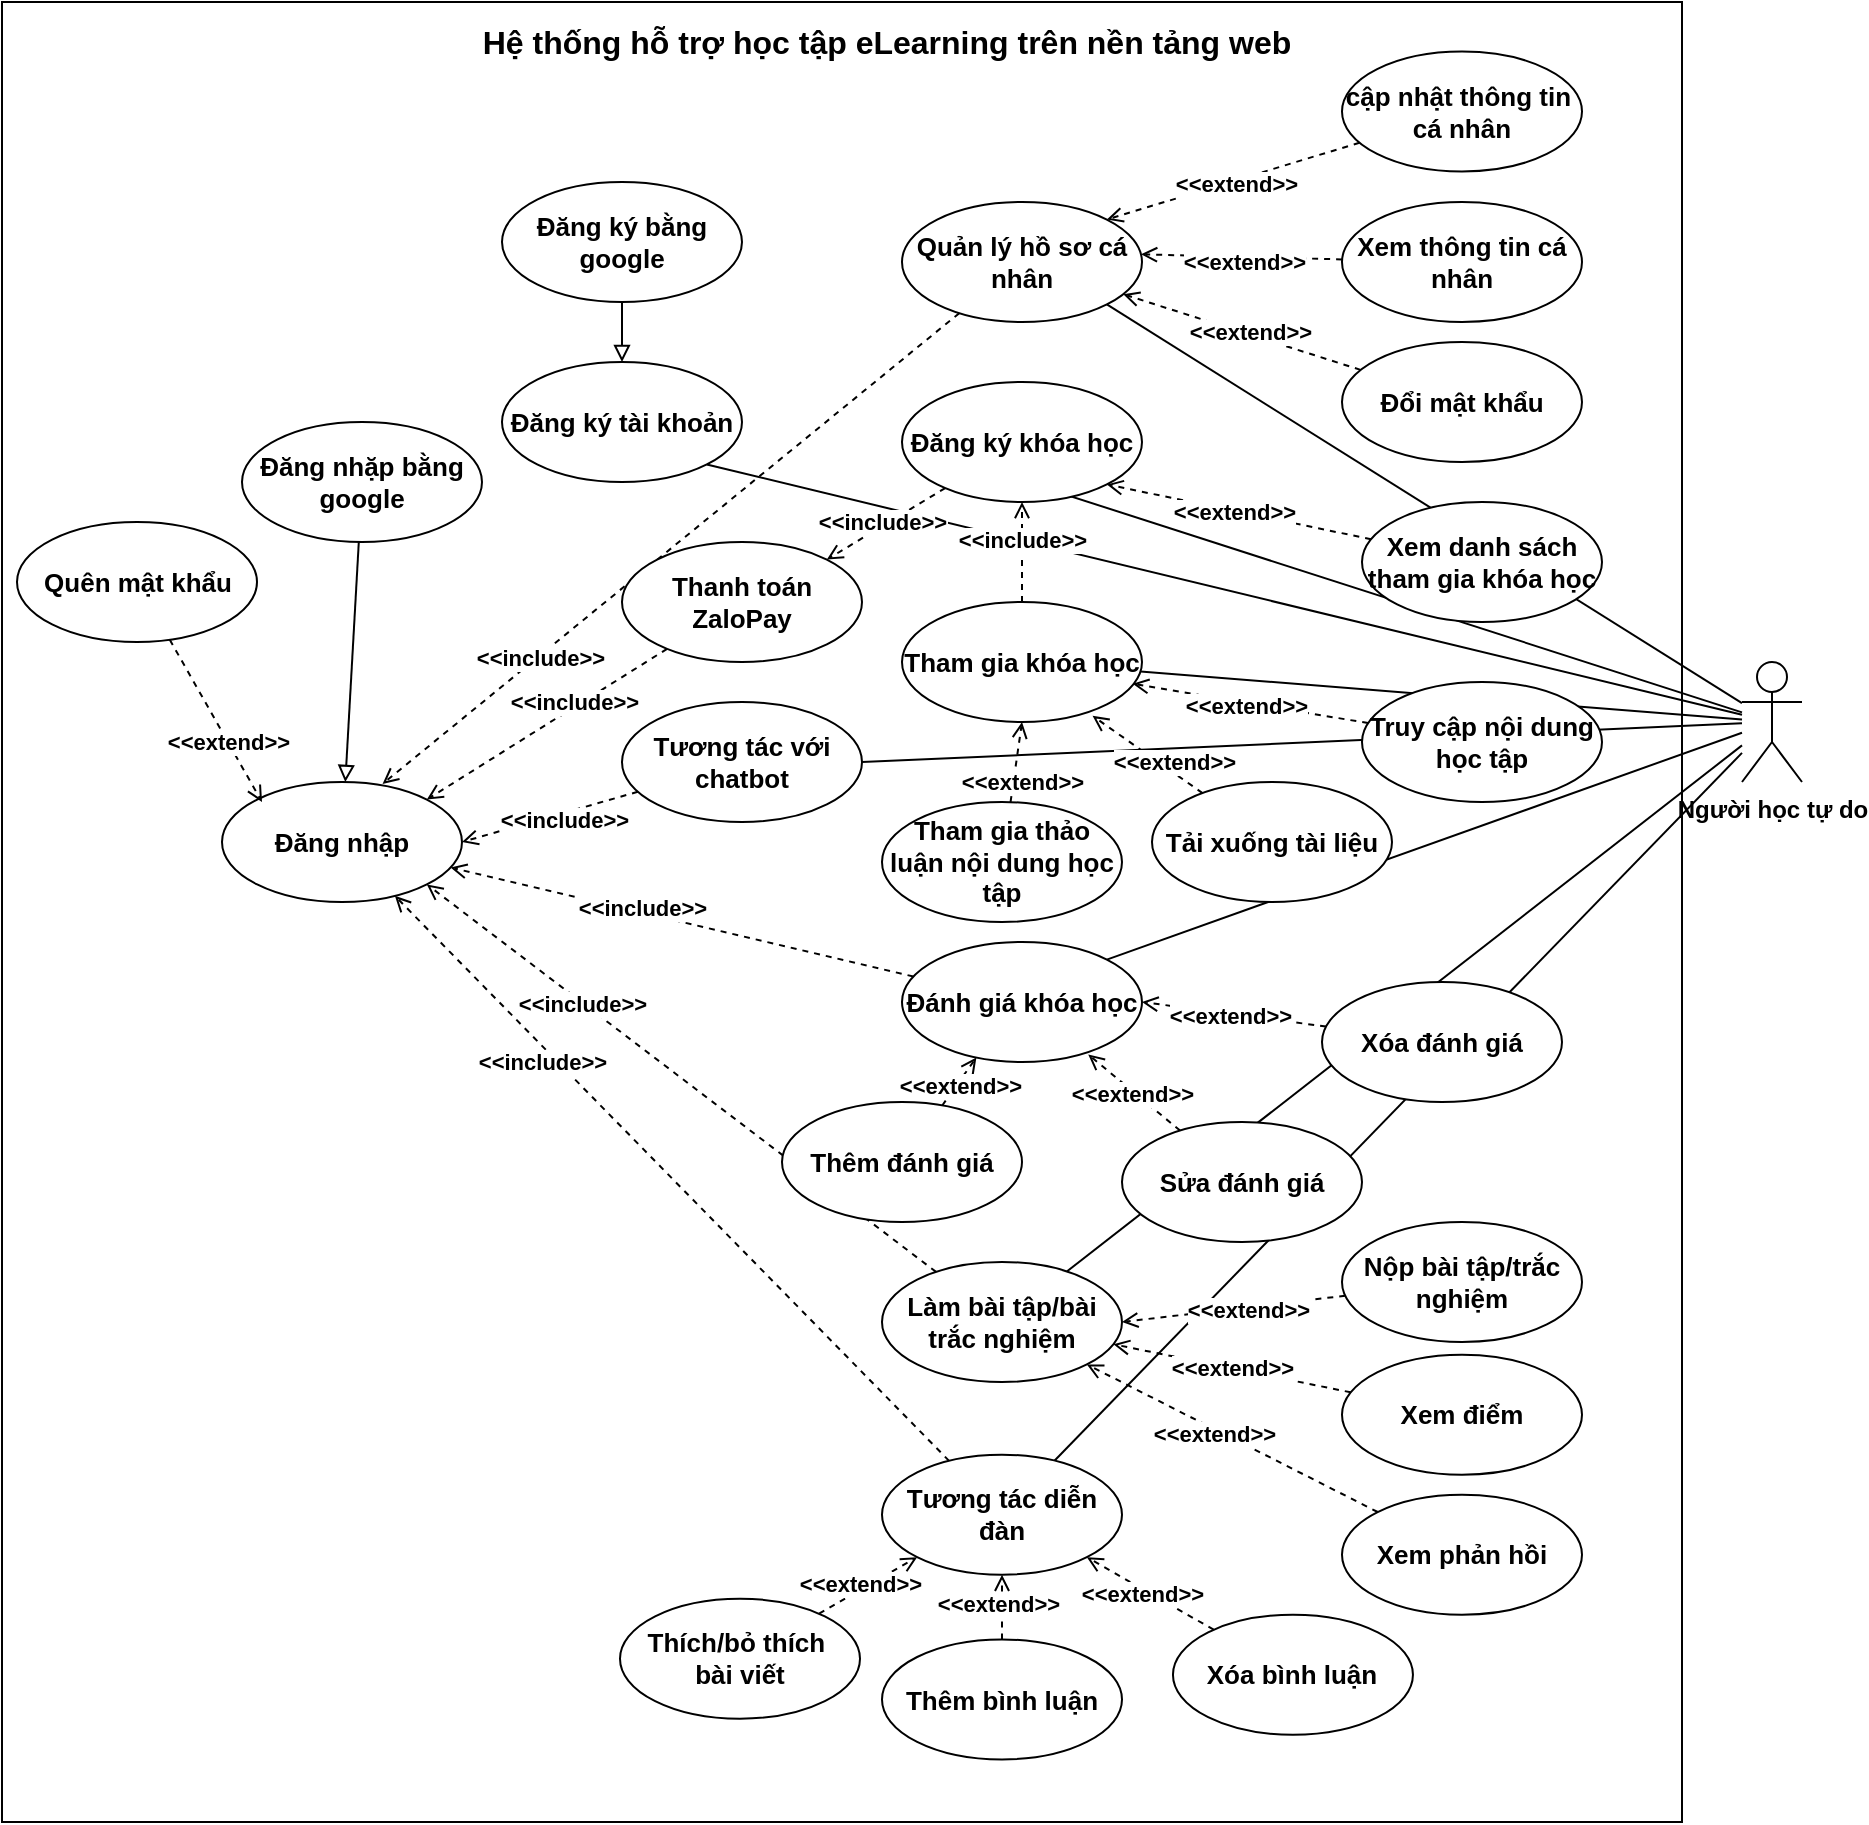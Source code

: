 <mxfile version="27.1.6">
  <diagram name="Page-1" id="ODtpb8H3XSlDaK5qcy_K">
    <mxGraphModel dx="2227" dy="1895" grid="1" gridSize="10" guides="1" tooltips="1" connect="1" arrows="1" fold="1" page="1" pageScale="1" pageWidth="850" pageHeight="1100" math="0" shadow="0">
      <root>
        <mxCell id="0" />
        <mxCell id="1" parent="0" />
        <mxCell id="VSuEkJSMIJViQChP8dIv-1" value="" style="rounded=0;whiteSpace=wrap;html=1;fontStyle=1;fontSize=13;" parent="1" vertex="1">
          <mxGeometry x="-270" y="-170" width="840" height="910" as="geometry" />
        </mxCell>
        <mxCell id="VSuEkJSMIJViQChP8dIv-2" value="Hệ thống hỗ trợ học tập eLearning trên nền tảng web" style="text;html=1;align=center;verticalAlign=middle;whiteSpace=wrap;rounded=0;fontStyle=1;fontSize=16;" parent="1" vertex="1">
          <mxGeometry x="-55" y="-160" width="455" height="20" as="geometry" />
        </mxCell>
        <mxCell id="VSuEkJSMIJViQChP8dIv-13" style="rounded=0;orthogonalLoop=1;jettySize=auto;html=1;entryX=1;entryY=1;entryDx=0;entryDy=0;endArrow=none;startFill=0;fontStyle=1" parent="1" source="VSuEkJSMIJViQChP8dIv-21" target="VSuEkJSMIJViQChP8dIv-97" edge="1">
          <mxGeometry relative="1" as="geometry" />
        </mxCell>
        <mxCell id="VSuEkJSMIJViQChP8dIv-14" style="rounded=0;orthogonalLoop=1;jettySize=auto;html=1;entryX=0;entryY=0.5;entryDx=0;entryDy=0;endArrow=none;startFill=0;fontStyle=1" parent="1" source="VSuEkJSMIJViQChP8dIv-21" target="VSuEkJSMIJViQChP8dIv-98" edge="1">
          <mxGeometry relative="1" as="geometry" />
        </mxCell>
        <mxCell id="VSuEkJSMIJViQChP8dIv-15" style="rounded=0;orthogonalLoop=1;jettySize=auto;html=1;endArrow=none;startFill=0;fontStyle=1" parent="1" source="VSuEkJSMIJViQChP8dIv-21" target="VSuEkJSMIJViQChP8dIv-94" edge="1">
          <mxGeometry relative="1" as="geometry" />
        </mxCell>
        <mxCell id="VSuEkJSMIJViQChP8dIv-17" style="rounded=0;orthogonalLoop=1;jettySize=auto;html=1;endArrow=none;startFill=0;fontStyle=1" parent="1" source="VSuEkJSMIJViQChP8dIv-21" target="VSuEkJSMIJViQChP8dIv-80" edge="1">
          <mxGeometry relative="1" as="geometry" />
        </mxCell>
        <mxCell id="VSuEkJSMIJViQChP8dIv-18" style="rounded=0;orthogonalLoop=1;jettySize=auto;html=1;endArrow=none;startFill=0;fontStyle=1" parent="1" source="VSuEkJSMIJViQChP8dIv-21" target="VSuEkJSMIJViQChP8dIv-88" edge="1">
          <mxGeometry relative="1" as="geometry" />
        </mxCell>
        <mxCell id="VSuEkJSMIJViQChP8dIv-117" style="rounded=0;orthogonalLoop=1;jettySize=auto;html=1;entryX=1;entryY=0.5;entryDx=0;entryDy=0;endArrow=none;startFill=0;fontStyle=1" parent="1" source="VSuEkJSMIJViQChP8dIv-21" target="VSuEkJSMIJViQChP8dIv-47" edge="1">
          <mxGeometry relative="1" as="geometry" />
        </mxCell>
        <mxCell id="eo2eUJCjVCBcJr387eFR-26" style="rounded=0;orthogonalLoop=1;jettySize=auto;html=1;entryX=1;entryY=1;entryDx=0;entryDy=0;endArrow=none;startFill=0;fontStyle=1" parent="1" source="VSuEkJSMIJViQChP8dIv-21" target="VSuEkJSMIJViQChP8dIv-54" edge="1">
          <mxGeometry relative="1" as="geometry" />
        </mxCell>
        <mxCell id="VSuEkJSMIJViQChP8dIv-21" value="Người học tự do" style="shape=umlActor;verticalLabelPosition=bottom;verticalAlign=top;html=1;outlineConnect=0;fontStyle=1" parent="1" vertex="1">
          <mxGeometry x="600" y="160" width="30" height="60" as="geometry" />
        </mxCell>
        <mxCell id="VSuEkJSMIJViQChP8dIv-35" value="Đăng nhập" style="ellipse;whiteSpace=wrap;html=1;fontStyle=1;fontSize=13;" parent="1" vertex="1">
          <mxGeometry x="-160" y="220" width="120" height="60" as="geometry" />
        </mxCell>
        <mxCell id="VSuEkJSMIJViQChP8dIv-45" style="rounded=0;orthogonalLoop=1;jettySize=auto;html=1;endArrow=open;endFill=0;dashed=1;entryX=1;entryY=0.5;entryDx=0;entryDy=0;fontStyle=1" parent="1" source="VSuEkJSMIJViQChP8dIv-47" target="VSuEkJSMIJViQChP8dIv-35" edge="1">
          <mxGeometry relative="1" as="geometry" />
        </mxCell>
        <mxCell id="VSuEkJSMIJViQChP8dIv-46" value="&amp;lt;&amp;lt;include&amp;gt;&amp;gt;" style="edgeLabel;html=1;align=center;verticalAlign=middle;resizable=0;points=[];fontStyle=1" parent="VSuEkJSMIJViQChP8dIv-45" vertex="1" connectable="0">
          <mxGeometry x="0.474" y="-3" relative="1" as="geometry">
            <mxPoint x="29" y="-2" as="offset" />
          </mxGeometry>
        </mxCell>
        <mxCell id="VSuEkJSMIJViQChP8dIv-47" value="&lt;p style=&quot;white-space-collapse: preserve;&quot; dir=&quot;auto&quot;&gt;Tương tác với chatbot&lt;/p&gt;" style="ellipse;whiteSpace=wrap;html=1;fontStyle=1;fontSize=13;" parent="1" vertex="1">
          <mxGeometry x="40" y="180" width="120" height="60" as="geometry" />
        </mxCell>
        <mxCell id="VSuEkJSMIJViQChP8dIv-54" value="Đăng ký tài khoản" style="ellipse;whiteSpace=wrap;html=1;fontStyle=1;fontSize=13;" parent="1" vertex="1">
          <mxGeometry x="-20" y="10" width="120" height="60" as="geometry" />
        </mxCell>
        <mxCell id="VSuEkJSMIJViQChP8dIv-55" style="rounded=0;orthogonalLoop=1;jettySize=auto;html=1;endArrow=block;endFill=0;fontStyle=1" parent="1" source="VSuEkJSMIJViQChP8dIv-57" target="VSuEkJSMIJViQChP8dIv-35" edge="1">
          <mxGeometry relative="1" as="geometry" />
        </mxCell>
        <mxCell id="VSuEkJSMIJViQChP8dIv-57" value="Đăng nhặp bằng google" style="ellipse;whiteSpace=wrap;html=1;fontStyle=1;fontSize=13;" parent="1" vertex="1">
          <mxGeometry x="-150" y="40" width="120" height="60" as="geometry" />
        </mxCell>
        <mxCell id="VSuEkJSMIJViQChP8dIv-58" value="Đăng ký bằng google" style="ellipse;whiteSpace=wrap;html=1;fontStyle=1;fontSize=13;" parent="1" vertex="1">
          <mxGeometry x="-20" y="-80" width="120" height="60" as="geometry" />
        </mxCell>
        <mxCell id="VSuEkJSMIJViQChP8dIv-80" value="&lt;span style=&quot;text-align: left; white-space-collapse: preserve;&quot;&gt;Làm bài tập/bài trắc nghiệm&lt;/span&gt;" style="ellipse;whiteSpace=wrap;html=1;fontStyle=1;fontSize=13;" parent="1" vertex="1">
          <mxGeometry x="170" y="460" width="120" height="60" as="geometry" />
        </mxCell>
        <mxCell id="VSuEkJSMIJViQChP8dIv-81" style="rounded=0;orthogonalLoop=1;jettySize=auto;html=1;dashed=1;endArrow=open;endFill=0;entryX=1;entryY=0;entryDx=0;entryDy=0;fontStyle=1" parent="1" source="VSuEkJSMIJViQChP8dIv-98" target="VSuEkJSMIJViQChP8dIv-122" edge="1">
          <mxGeometry relative="1" as="geometry" />
        </mxCell>
        <mxCell id="VSuEkJSMIJViQChP8dIv-82" value="&amp;lt;&amp;lt;include&amp;gt;&amp;gt;" style="edgeLabel;html=1;align=center;verticalAlign=middle;resizable=0;points=[];fontStyle=1" parent="VSuEkJSMIJViQChP8dIv-81" vertex="1" connectable="0">
          <mxGeometry x="0.335" y="-2" relative="1" as="geometry">
            <mxPoint x="9" y="-5" as="offset" />
          </mxGeometry>
        </mxCell>
        <mxCell id="VSuEkJSMIJViQChP8dIv-83" style="rounded=0;orthogonalLoop=1;jettySize=auto;html=1;dashed=1;endArrow=open;endFill=0;fontStyle=1" parent="1" source="VSuEkJSMIJViQChP8dIv-85" target="VSuEkJSMIJViQChP8dIv-35" edge="1">
          <mxGeometry relative="1" as="geometry" />
        </mxCell>
        <mxCell id="VSuEkJSMIJViQChP8dIv-84" value="&amp;lt;&amp;lt;include&amp;gt;&amp;gt;" style="edgeLabel;html=1;align=center;verticalAlign=middle;resizable=0;points=[];fontStyle=1" parent="VSuEkJSMIJViQChP8dIv-83" vertex="1" connectable="0">
          <mxGeometry x="0.184" y="-2" relative="1" as="geometry">
            <mxPoint as="offset" />
          </mxGeometry>
        </mxCell>
        <mxCell id="VSuEkJSMIJViQChP8dIv-86" style="rounded=0;orthogonalLoop=1;jettySize=auto;html=1;dashed=1;endArrow=open;endFill=0;fontStyle=1" parent="1" source="VSuEkJSMIJViQChP8dIv-88" target="VSuEkJSMIJViQChP8dIv-35" edge="1">
          <mxGeometry relative="1" as="geometry" />
        </mxCell>
        <mxCell id="VSuEkJSMIJViQChP8dIv-87" value="&amp;lt;&amp;lt;include&amp;gt;&amp;gt;" style="edgeLabel;html=1;align=center;verticalAlign=middle;resizable=0;points=[];fontStyle=1" parent="VSuEkJSMIJViQChP8dIv-86" vertex="1" connectable="0">
          <mxGeometry x="0.221" y="1" relative="1" as="geometry">
            <mxPoint x="-34" y="-28" as="offset" />
          </mxGeometry>
        </mxCell>
        <mxCell id="VSuEkJSMIJViQChP8dIv-88" value="&lt;div style=&quot;&quot;&gt;&lt;span style=&quot;background-color: transparent; color: light-dark(rgb(0, 0, 0), rgb(255, 255, 255)); white-space-collapse: preserve;&quot;&gt;Tương tác diễn đàn&lt;/span&gt;&lt;/div&gt;" style="ellipse;whiteSpace=wrap;html=1;fontStyle=1;fontSize=13;align=center;" parent="1" vertex="1">
          <mxGeometry x="170" y="556.36" width="120" height="60" as="geometry" />
        </mxCell>
        <mxCell id="VSuEkJSMIJViQChP8dIv-89" style="rounded=0;orthogonalLoop=1;jettySize=auto;html=1;exitX=0.5;exitY=1;exitDx=0;exitDy=0;fontStyle=1" parent="1" source="VSuEkJSMIJViQChP8dIv-57" target="VSuEkJSMIJViQChP8dIv-57" edge="1">
          <mxGeometry relative="1" as="geometry" />
        </mxCell>
        <mxCell id="VSuEkJSMIJViQChP8dIv-90" style="rounded=0;orthogonalLoop=1;jettySize=auto;html=1;entryX=1;entryY=1;entryDx=0;entryDy=0;dashed=1;endArrow=open;endFill=0;fontStyle=1" parent="1" source="VSuEkJSMIJViQChP8dIv-80" target="VSuEkJSMIJViQChP8dIv-35" edge="1">
          <mxGeometry relative="1" as="geometry" />
        </mxCell>
        <mxCell id="VSuEkJSMIJViQChP8dIv-91" value="&amp;lt;&amp;lt;include&amp;gt;&amp;gt;" style="edgeLabel;html=1;align=center;verticalAlign=middle;resizable=0;points=[];fontStyle=1" parent="VSuEkJSMIJViQChP8dIv-90" vertex="1" connectable="0">
          <mxGeometry x="-0.042" y="-1" relative="1" as="geometry">
            <mxPoint x="-56" y="-41" as="offset" />
          </mxGeometry>
        </mxCell>
        <mxCell id="VSuEkJSMIJViQChP8dIv-92" style="rounded=0;orthogonalLoop=1;jettySize=auto;html=1;entryX=0.5;entryY=1;entryDx=0;entryDy=0;dashed=1;endArrow=open;endFill=0;fontStyle=1" parent="1" source="VSuEkJSMIJViQChP8dIv-94" target="VSuEkJSMIJViQChP8dIv-98" edge="1">
          <mxGeometry relative="1" as="geometry" />
        </mxCell>
        <mxCell id="VSuEkJSMIJViQChP8dIv-93" value="&amp;lt;&amp;lt;include&amp;gt;&amp;gt;" style="edgeLabel;html=1;align=center;verticalAlign=middle;resizable=0;points=[];fontStyle=1" parent="VSuEkJSMIJViQChP8dIv-92" vertex="1" connectable="0">
          <mxGeometry x="0.234" relative="1" as="geometry">
            <mxPoint as="offset" />
          </mxGeometry>
        </mxCell>
        <mxCell id="VSuEkJSMIJViQChP8dIv-94" value="Tham gia khóa học" style="ellipse;whiteSpace=wrap;html=1;fontStyle=1;fontSize=13;" parent="1" vertex="1">
          <mxGeometry x="180" y="130" width="120" height="60" as="geometry" />
        </mxCell>
        <mxCell id="VSuEkJSMIJViQChP8dIv-95" style="rounded=0;orthogonalLoop=1;jettySize=auto;html=1;entryX=0.669;entryY=0.016;entryDx=0;entryDy=0;entryPerimeter=0;dashed=1;endArrow=open;endFill=0;fontStyle=1" parent="1" source="VSuEkJSMIJViQChP8dIv-97" target="VSuEkJSMIJViQChP8dIv-35" edge="1">
          <mxGeometry relative="1" as="geometry" />
        </mxCell>
        <mxCell id="VSuEkJSMIJViQChP8dIv-96" value="&amp;lt;&amp;lt;include&amp;gt;&amp;gt;" style="edgeLabel;html=1;align=center;verticalAlign=middle;resizable=0;points=[];fontStyle=1" parent="VSuEkJSMIJViQChP8dIv-95" vertex="1" connectable="0">
          <mxGeometry x="0.286" y="-2" relative="1" as="geometry">
            <mxPoint x="-23" y="22" as="offset" />
          </mxGeometry>
        </mxCell>
        <mxCell id="VSuEkJSMIJViQChP8dIv-97" value="&lt;span style=&quot;text-align: left; white-space-collapse: preserve;&quot;&gt;Quản lý hồ sơ cá nhân&lt;/span&gt;" style="ellipse;whiteSpace=wrap;html=1;fontStyle=1;fontSize=13;" parent="1" vertex="1">
          <mxGeometry x="180" y="-70" width="120" height="60" as="geometry" />
        </mxCell>
        <mxCell id="VSuEkJSMIJViQChP8dIv-98" value="&lt;div style=&quot;text-align: left;&quot;&gt;&lt;span style=&quot;white-space-collapse: preserve;&quot;&gt;Đăng ký khóa học&lt;/span&gt;&lt;/div&gt;" style="ellipse;whiteSpace=wrap;html=1;fontStyle=1;fontSize=13;" parent="1" vertex="1">
          <mxGeometry x="180" y="20" width="120" height="60" as="geometry" />
        </mxCell>
        <mxCell id="VSuEkJSMIJViQChP8dIv-105" style="rounded=0;orthogonalLoop=1;jettySize=auto;html=1;endArrow=open;endFill=0;dashed=1;fontStyle=1" parent="1" source="VSuEkJSMIJViQChP8dIv-107" edge="1">
          <mxGeometry relative="1" as="geometry">
            <mxPoint x="-140" y="230" as="targetPoint" />
          </mxGeometry>
        </mxCell>
        <mxCell id="VSuEkJSMIJViQChP8dIv-106" value="&amp;lt;&amp;lt;extend&amp;gt;&amp;gt;" style="edgeLabel;html=1;align=center;verticalAlign=middle;resizable=0;points=[];fontStyle=1" parent="VSuEkJSMIJViQChP8dIv-105" vertex="1" connectable="0">
          <mxGeometry x="-0.04" relative="1" as="geometry">
            <mxPoint x="7" y="12" as="offset" />
          </mxGeometry>
        </mxCell>
        <mxCell id="VSuEkJSMIJViQChP8dIv-107" value="&lt;p style=&quot;white-space-collapse: preserve;&quot; dir=&quot;auto&quot;&gt;Quên mật khẩu&lt;/p&gt;" style="ellipse;whiteSpace=wrap;html=1;fontStyle=1;fontSize=13;" parent="1" vertex="1">
          <mxGeometry x="-262.5" y="90" width="120" height="60" as="geometry" />
        </mxCell>
        <mxCell id="VSuEkJSMIJViQChP8dIv-108" style="rounded=0;orthogonalLoop=1;jettySize=auto;html=1;endArrow=block;endFill=0;fontStyle=1" parent="1" source="VSuEkJSMIJViQChP8dIv-58" target="VSuEkJSMIJViQChP8dIv-54" edge="1">
          <mxGeometry relative="1" as="geometry" />
        </mxCell>
        <mxCell id="VSuEkJSMIJViQChP8dIv-116" value="" style="rounded=0;orthogonalLoop=1;jettySize=auto;html=1;entryX=1;entryY=0;entryDx=0;entryDy=0;endArrow=none;startFill=0;fontStyle=1" parent="1" source="VSuEkJSMIJViQChP8dIv-21" target="VSuEkJSMIJViQChP8dIv-85" edge="1">
          <mxGeometry relative="1" as="geometry">
            <mxPoint x="600" y="194" as="sourcePoint" />
            <mxPoint x="-140" y="380" as="targetPoint" />
          </mxGeometry>
        </mxCell>
        <mxCell id="VSuEkJSMIJViQChP8dIv-85" value="&lt;span style=&quot;white-space-collapse: preserve;&quot;&gt;Đánh giá khóa học&lt;/span&gt;" style="ellipse;whiteSpace=wrap;html=1;fontStyle=1;fontSize=13;" parent="1" vertex="1">
          <mxGeometry x="180" y="300" width="120" height="60" as="geometry" />
        </mxCell>
        <mxCell id="VSuEkJSMIJViQChP8dIv-120" style="rounded=0;orthogonalLoop=1;jettySize=auto;html=1;entryX=0.996;entryY=0.436;entryDx=0;entryDy=0;dashed=1;endArrow=open;endFill=0;entryPerimeter=0;fontStyle=1" parent="1" source="VSuEkJSMIJViQChP8dIv-118" target="VSuEkJSMIJViQChP8dIv-97" edge="1">
          <mxGeometry relative="1" as="geometry" />
        </mxCell>
        <mxCell id="VSuEkJSMIJViQChP8dIv-144" value="&amp;lt;&amp;lt;extend&amp;gt;&amp;gt;" style="edgeLabel;html=1;align=center;verticalAlign=middle;resizable=0;points=[];fontStyle=1" parent="VSuEkJSMIJViQChP8dIv-120" vertex="1" connectable="0">
          <mxGeometry x="-0.018" y="2" relative="1" as="geometry">
            <mxPoint as="offset" />
          </mxGeometry>
        </mxCell>
        <mxCell id="VSuEkJSMIJViQChP8dIv-118" value="&lt;div&gt;&lt;span style=&quot;background-color: transparent; color: light-dark(rgb(0, 0, 0), rgb(255, 255, 255)); white-space-collapse: preserve;&quot;&gt;Xem thông tin cá nhân&lt;/span&gt;&lt;/div&gt;" style="ellipse;whiteSpace=wrap;html=1;align=center;fontStyle=1;fontSize=13;" parent="1" vertex="1">
          <mxGeometry x="400" y="-70" width="120" height="60" as="geometry" />
        </mxCell>
        <mxCell id="VSuEkJSMIJViQChP8dIv-121" style="rounded=0;orthogonalLoop=1;jettySize=auto;html=1;dashed=1;endArrow=open;endFill=0;fontStyle=1" parent="1" source="VSuEkJSMIJViQChP8dIv-119" target="VSuEkJSMIJViQChP8dIv-97" edge="1">
          <mxGeometry relative="1" as="geometry" />
        </mxCell>
        <mxCell id="VSuEkJSMIJViQChP8dIv-146" value="&amp;lt;&amp;lt;extend&amp;gt;&amp;gt;" style="edgeLabel;html=1;align=center;verticalAlign=middle;resizable=0;points=[];fontStyle=1" parent="VSuEkJSMIJViQChP8dIv-121" vertex="1" connectable="0">
          <mxGeometry x="-0.062" y="-1" relative="1" as="geometry">
            <mxPoint as="offset" />
          </mxGeometry>
        </mxCell>
        <mxCell id="VSuEkJSMIJViQChP8dIv-119" value="&lt;div&gt;&lt;span style=&quot;white-space-collapse: preserve;&quot;&gt;Đổi mật khẩu&lt;/span&gt;&lt;/div&gt;" style="ellipse;whiteSpace=wrap;html=1;align=center;fontStyle=1;fontSize=13;" parent="1" vertex="1">
          <mxGeometry x="400" width="120" height="60" as="geometry" />
        </mxCell>
        <mxCell id="VSuEkJSMIJViQChP8dIv-124" style="rounded=0;orthogonalLoop=1;jettySize=auto;html=1;entryX=1;entryY=0;entryDx=0;entryDy=0;dashed=1;endArrow=open;endFill=0;fontStyle=1" parent="1" source="VSuEkJSMIJViQChP8dIv-122" target="VSuEkJSMIJViQChP8dIv-35" edge="1">
          <mxGeometry relative="1" as="geometry" />
        </mxCell>
        <mxCell id="VSuEkJSMIJViQChP8dIv-143" value="&amp;lt;&amp;lt;include&amp;gt;&amp;gt;" style="edgeLabel;html=1;align=center;verticalAlign=middle;resizable=0;points=[];fontStyle=1" parent="VSuEkJSMIJViQChP8dIv-124" vertex="1" connectable="0">
          <mxGeometry x="-0.242" y="-3" relative="1" as="geometry">
            <mxPoint as="offset" />
          </mxGeometry>
        </mxCell>
        <mxCell id="VSuEkJSMIJViQChP8dIv-122" value="&lt;div style=&quot;&quot;&gt;&lt;span style=&quot;white-space-collapse: preserve;&quot;&gt;Thanh toán ZaloPay&lt;/span&gt;&lt;/div&gt;" style="ellipse;whiteSpace=wrap;html=1;fontStyle=1;fontSize=13;align=center;" parent="1" vertex="1">
          <mxGeometry x="40" y="100" width="120" height="60" as="geometry" />
        </mxCell>
        <mxCell id="VSuEkJSMIJViQChP8dIv-126" style="rounded=0;orthogonalLoop=1;jettySize=auto;html=1;entryX=1;entryY=1;entryDx=0;entryDy=0;dashed=1;endArrow=open;endFill=0;fontStyle=1" parent="1" source="VSuEkJSMIJViQChP8dIv-125" target="VSuEkJSMIJViQChP8dIv-98" edge="1">
          <mxGeometry relative="1" as="geometry" />
        </mxCell>
        <mxCell id="VSuEkJSMIJViQChP8dIv-147" value="&amp;lt;&amp;lt;extend&amp;gt;&amp;gt;" style="edgeLabel;html=1;align=center;verticalAlign=middle;resizable=0;points=[];fontStyle=1" parent="VSuEkJSMIJViQChP8dIv-126" vertex="1" connectable="0">
          <mxGeometry x="0.039" relative="1" as="geometry">
            <mxPoint as="offset" />
          </mxGeometry>
        </mxCell>
        <mxCell id="VSuEkJSMIJViQChP8dIv-125" value="&lt;div&gt;&lt;span style=&quot;white-space-collapse: preserve;&quot;&gt;Xem danh sách tham gia khóa học&lt;/span&gt;&lt;/div&gt;" style="ellipse;whiteSpace=wrap;html=1;align=center;fontStyle=1;fontSize=13;" parent="1" vertex="1">
          <mxGeometry x="410" y="80" width="120" height="60" as="geometry" />
        </mxCell>
        <mxCell id="VSuEkJSMIJViQChP8dIv-131" style="rounded=0;orthogonalLoop=1;jettySize=auto;html=1;entryX=0.961;entryY=0.681;entryDx=0;entryDy=0;dashed=1;endArrow=open;endFill=0;entryPerimeter=0;fontStyle=1" parent="1" source="VSuEkJSMIJViQChP8dIv-127" target="VSuEkJSMIJViQChP8dIv-94" edge="1">
          <mxGeometry relative="1" as="geometry" />
        </mxCell>
        <mxCell id="VSuEkJSMIJViQChP8dIv-148" value="&amp;lt;&amp;lt;extend&amp;gt;&amp;gt;" style="edgeLabel;html=1;align=center;verticalAlign=middle;resizable=0;points=[];fontStyle=1" parent="VSuEkJSMIJViQChP8dIv-131" vertex="1" connectable="0">
          <mxGeometry x="0.027" y="1" relative="1" as="geometry">
            <mxPoint as="offset" />
          </mxGeometry>
        </mxCell>
        <mxCell id="VSuEkJSMIJViQChP8dIv-127" value="Truy cập nội dung học tập" style="ellipse;whiteSpace=wrap;html=1;fontStyle=1;fontSize=13;" parent="1" vertex="1">
          <mxGeometry x="410" y="170" width="120" height="60" as="geometry" />
        </mxCell>
        <mxCell id="VSuEkJSMIJViQChP8dIv-129" value="Tải xuống tài liệu" style="ellipse;whiteSpace=wrap;html=1;fontStyle=1;fontSize=13;" parent="1" vertex="1">
          <mxGeometry x="305" y="220" width="120" height="60" as="geometry" />
        </mxCell>
        <mxCell id="VSuEkJSMIJViQChP8dIv-130" value="Tham gia thảo luận nội dung học tập" style="ellipse;whiteSpace=wrap;html=1;fontStyle=1;fontSize=13;" parent="1" vertex="1">
          <mxGeometry x="170" y="230" width="120" height="60" as="geometry" />
        </mxCell>
        <mxCell id="VSuEkJSMIJViQChP8dIv-132" style="rounded=0;orthogonalLoop=1;jettySize=auto;html=1;entryX=0.794;entryY=0.949;entryDx=0;entryDy=0;dashed=1;endArrow=open;endFill=0;entryPerimeter=0;fontStyle=1" parent="1" source="VSuEkJSMIJViQChP8dIv-129" target="VSuEkJSMIJViQChP8dIv-94" edge="1">
          <mxGeometry relative="1" as="geometry" />
        </mxCell>
        <mxCell id="VSuEkJSMIJViQChP8dIv-149" value="&amp;lt;&amp;lt;extend&amp;gt;&amp;gt;" style="edgeLabel;html=1;align=center;verticalAlign=middle;resizable=0;points=[];fontStyle=1" parent="VSuEkJSMIJViQChP8dIv-132" vertex="1" connectable="0">
          <mxGeometry x="-0.155" y="1" relative="1" as="geometry">
            <mxPoint x="9" as="offset" />
          </mxGeometry>
        </mxCell>
        <mxCell id="VSuEkJSMIJViQChP8dIv-133" style="rounded=0;orthogonalLoop=1;jettySize=auto;html=1;entryX=0.5;entryY=1;entryDx=0;entryDy=0;dashed=1;endArrow=open;endFill=0;fontStyle=1" parent="1" source="VSuEkJSMIJViQChP8dIv-130" target="VSuEkJSMIJViQChP8dIv-94" edge="1">
          <mxGeometry relative="1" as="geometry" />
        </mxCell>
        <mxCell id="VSuEkJSMIJViQChP8dIv-150" value="&amp;lt;&amp;lt;extend&amp;gt;&amp;gt;" style="edgeLabel;html=1;align=center;verticalAlign=middle;resizable=0;points=[];fontStyle=1" parent="VSuEkJSMIJViQChP8dIv-133" vertex="1" connectable="0">
          <mxGeometry x="0.274" y="-2" relative="1" as="geometry">
            <mxPoint y="15" as="offset" />
          </mxGeometry>
        </mxCell>
        <mxCell id="VSuEkJSMIJViQChP8dIv-137" style="rounded=0;orthogonalLoop=1;jettySize=auto;html=1;entryX=1;entryY=0.5;entryDx=0;entryDy=0;dashed=1;endArrow=open;endFill=0;fontStyle=1" parent="1" source="VSuEkJSMIJViQChP8dIv-134" target="VSuEkJSMIJViQChP8dIv-85" edge="1">
          <mxGeometry relative="1" as="geometry" />
        </mxCell>
        <mxCell id="VSuEkJSMIJViQChP8dIv-151" value="&amp;lt;&amp;lt;extend&amp;gt;&amp;gt;" style="edgeLabel;html=1;align=center;verticalAlign=middle;resizable=0;points=[];fontStyle=1" parent="VSuEkJSMIJViQChP8dIv-137" vertex="1" connectable="0">
          <mxGeometry x="0.044" y="1" relative="1" as="geometry">
            <mxPoint as="offset" />
          </mxGeometry>
        </mxCell>
        <mxCell id="VSuEkJSMIJViQChP8dIv-134" value="Xóa đánh giá" style="ellipse;whiteSpace=wrap;html=1;fontStyle=1;fontSize=13;" parent="1" vertex="1">
          <mxGeometry x="390" y="320" width="120" height="60" as="geometry" />
        </mxCell>
        <mxCell id="VSuEkJSMIJViQChP8dIv-140" style="rounded=0;orthogonalLoop=1;jettySize=auto;html=1;entryX=1;entryY=0.5;entryDx=0;entryDy=0;dashed=1;endArrow=open;endFill=0;fontStyle=1" parent="1" source="VSuEkJSMIJViQChP8dIv-138" target="VSuEkJSMIJViQChP8dIv-80" edge="1">
          <mxGeometry relative="1" as="geometry" />
        </mxCell>
        <mxCell id="VSuEkJSMIJViQChP8dIv-153" value="&amp;lt;&amp;lt;extend&amp;gt;&amp;gt;" style="edgeLabel;html=1;align=center;verticalAlign=middle;resizable=0;points=[];fontStyle=1" parent="VSuEkJSMIJViQChP8dIv-140" vertex="1" connectable="0">
          <mxGeometry x="-0.117" y="1" relative="1" as="geometry">
            <mxPoint as="offset" />
          </mxGeometry>
        </mxCell>
        <mxCell id="VSuEkJSMIJViQChP8dIv-138" value="&lt;div&gt;&lt;span style=&quot;white-space-collapse: preserve;&quot;&gt;Nộp bài tập/trắc nghiệm&lt;/span&gt;&lt;/div&gt;" style="ellipse;whiteSpace=wrap;html=1;align=center;fontStyle=1;fontSize=13;" parent="1" vertex="1">
          <mxGeometry x="400" y="440" width="120" height="60" as="geometry" />
        </mxCell>
        <mxCell id="VSuEkJSMIJViQChP8dIv-141" style="rounded=0;orthogonalLoop=1;jettySize=auto;html=1;dashed=1;endArrow=open;endFill=0;fontStyle=1" parent="1" source="VSuEkJSMIJViQChP8dIv-139" target="VSuEkJSMIJViQChP8dIv-80" edge="1">
          <mxGeometry relative="1" as="geometry" />
        </mxCell>
        <mxCell id="VSuEkJSMIJViQChP8dIv-152" value="&amp;lt;&amp;lt;extend&amp;gt;&amp;gt;" style="edgeLabel;html=1;align=center;verticalAlign=middle;resizable=0;points=[];fontStyle=1" parent="VSuEkJSMIJViQChP8dIv-141" vertex="1" connectable="0">
          <mxGeometry x="0.007" relative="1" as="geometry">
            <mxPoint as="offset" />
          </mxGeometry>
        </mxCell>
        <mxCell id="VSuEkJSMIJViQChP8dIv-139" value="&lt;div&gt;&lt;span style=&quot;white-space-collapse: preserve;&quot;&gt;Xem điểm&lt;/span&gt;&lt;/div&gt;" style="ellipse;whiteSpace=wrap;html=1;align=center;fontStyle=1;fontSize=13;" parent="1" vertex="1">
          <mxGeometry x="400" y="506.36" width="120" height="60" as="geometry" />
        </mxCell>
        <mxCell id="VSuEkJSMIJViQChP8dIv-157" style="rounded=0;orthogonalLoop=1;jettySize=auto;html=1;entryX=1;entryY=1;entryDx=0;entryDy=0;endArrow=open;endFill=0;dashed=1;fontStyle=1" parent="1" source="VSuEkJSMIJViQChP8dIv-156" target="VSuEkJSMIJViQChP8dIv-80" edge="1">
          <mxGeometry relative="1" as="geometry" />
        </mxCell>
        <mxCell id="VSuEkJSMIJViQChP8dIv-158" value="&amp;lt;&amp;lt;extend&amp;gt;&amp;gt;" style="edgeLabel;html=1;align=center;verticalAlign=middle;resizable=0;points=[];fontStyle=1" parent="VSuEkJSMIJViQChP8dIv-157" vertex="1" connectable="0">
          <mxGeometry x="0.107" y="2" relative="1" as="geometry">
            <mxPoint as="offset" />
          </mxGeometry>
        </mxCell>
        <mxCell id="VSuEkJSMIJViQChP8dIv-156" value="&lt;div&gt;&lt;span style=&quot;white-space-collapse: preserve;&quot;&gt;Xem phản hồi&lt;/span&gt;&lt;/div&gt;" style="ellipse;whiteSpace=wrap;html=1;align=center;fontStyle=1;fontSize=13;" parent="1" vertex="1">
          <mxGeometry x="400" y="576.36" width="120" height="60" as="geometry" />
        </mxCell>
        <mxCell id="eo2eUJCjVCBcJr387eFR-1" style="rounded=0;orthogonalLoop=1;jettySize=auto;html=1;entryX=0;entryY=1;entryDx=0;entryDy=0;endArrow=open;endFill=0;dashed=1;fontStyle=1" parent="1" source="eo2eUJCjVCBcJr387eFR-3" target="VSuEkJSMIJViQChP8dIv-88" edge="1">
          <mxGeometry relative="1" as="geometry">
            <mxPoint x="-79" y="550" as="targetPoint" />
          </mxGeometry>
        </mxCell>
        <mxCell id="eo2eUJCjVCBcJr387eFR-2" value="&amp;lt;&amp;lt;extend&amp;gt;&amp;gt;" style="edgeLabel;html=1;align=center;verticalAlign=middle;resizable=0;points=[];fontStyle=1" parent="eo2eUJCjVCBcJr387eFR-1" vertex="1" connectable="0">
          <mxGeometry x="0.107" y="2" relative="1" as="geometry">
            <mxPoint x="-6" y="2" as="offset" />
          </mxGeometry>
        </mxCell>
        <mxCell id="eo2eUJCjVCBcJr387eFR-3" value="&lt;span style=&quot;white-space-collapse: preserve;&quot;&gt;Thích/bỏ thích &lt;br&gt;bài viết&lt;/span&gt;" style="ellipse;whiteSpace=wrap;html=1;align=center;fontStyle=1;fontSize=13;" parent="1" vertex="1">
          <mxGeometry x="39" y="628.36" width="120" height="60" as="geometry" />
        </mxCell>
        <mxCell id="eo2eUJCjVCBcJr387eFR-4" style="rounded=0;orthogonalLoop=1;jettySize=auto;html=1;entryX=0.5;entryY=1;entryDx=0;entryDy=0;endArrow=open;endFill=0;dashed=1;fontStyle=1" parent="1" source="eo2eUJCjVCBcJr387eFR-6" target="VSuEkJSMIJViQChP8dIv-88" edge="1">
          <mxGeometry relative="1" as="geometry">
            <mxPoint x="319" y="628.36" as="targetPoint" />
          </mxGeometry>
        </mxCell>
        <mxCell id="eo2eUJCjVCBcJr387eFR-5" value="&amp;lt;&amp;lt;extend&amp;gt;&amp;gt;" style="edgeLabel;html=1;align=center;verticalAlign=middle;resizable=0;points=[];fontStyle=1" parent="eo2eUJCjVCBcJr387eFR-4" vertex="1" connectable="0">
          <mxGeometry x="0.107" y="2" relative="1" as="geometry">
            <mxPoint as="offset" />
          </mxGeometry>
        </mxCell>
        <mxCell id="eo2eUJCjVCBcJr387eFR-6" value="&lt;span style=&quot;white-space-collapse: preserve;&quot;&gt;Thêm bình luận&lt;/span&gt;" style="ellipse;whiteSpace=wrap;html=1;align=center;fontStyle=1;fontSize=13;" parent="1" vertex="1">
          <mxGeometry x="170" y="648.72" width="120" height="60" as="geometry" />
        </mxCell>
        <mxCell id="eo2eUJCjVCBcJr387eFR-11" style="rounded=0;orthogonalLoop=1;jettySize=auto;html=1;entryX=1;entryY=1;entryDx=0;entryDy=0;endArrow=open;endFill=0;dashed=1;fontStyle=1" parent="1" source="eo2eUJCjVCBcJr387eFR-13" target="VSuEkJSMIJViQChP8dIv-88" edge="1">
          <mxGeometry relative="1" as="geometry">
            <mxPoint x="464.48" y="628.36" as="targetPoint" />
          </mxGeometry>
        </mxCell>
        <mxCell id="eo2eUJCjVCBcJr387eFR-12" value="&amp;lt;&amp;lt;extend&amp;gt;&amp;gt;" style="edgeLabel;html=1;align=center;verticalAlign=middle;resizable=0;points=[];fontStyle=1" parent="eo2eUJCjVCBcJr387eFR-11" vertex="1" connectable="0">
          <mxGeometry x="0.107" y="2" relative="1" as="geometry">
            <mxPoint as="offset" />
          </mxGeometry>
        </mxCell>
        <mxCell id="eo2eUJCjVCBcJr387eFR-13" value="&lt;div&gt;&lt;span style=&quot;white-space-collapse: preserve;&quot;&gt;Xóa bình luận&lt;/span&gt;&lt;/div&gt;" style="ellipse;whiteSpace=wrap;html=1;align=center;fontStyle=1;fontSize=13;" parent="1" vertex="1">
          <mxGeometry x="315.48" y="636.36" width="120" height="60" as="geometry" />
        </mxCell>
        <mxCell id="eo2eUJCjVCBcJr387eFR-16" style="rounded=0;orthogonalLoop=1;jettySize=auto;html=1;entryX=0.776;entryY=0.937;entryDx=0;entryDy=0;dashed=1;endArrow=open;endFill=0;entryPerimeter=0;fontStyle=1" parent="1" source="eo2eUJCjVCBcJr387eFR-18" target="VSuEkJSMIJViQChP8dIv-85" edge="1">
          <mxGeometry relative="1" as="geometry">
            <mxPoint x="200" y="390" as="targetPoint" />
          </mxGeometry>
        </mxCell>
        <mxCell id="eo2eUJCjVCBcJr387eFR-17" value="&amp;lt;&amp;lt;extend&amp;gt;&amp;gt;" style="edgeLabel;html=1;align=center;verticalAlign=middle;resizable=0;points=[];fontStyle=1" parent="eo2eUJCjVCBcJr387eFR-16" vertex="1" connectable="0">
          <mxGeometry x="0.044" y="1" relative="1" as="geometry">
            <mxPoint as="offset" />
          </mxGeometry>
        </mxCell>
        <mxCell id="eo2eUJCjVCBcJr387eFR-18" value="Sửa đánh giá" style="ellipse;whiteSpace=wrap;html=1;fontStyle=1;fontSize=13;" parent="1" vertex="1">
          <mxGeometry x="290" y="390" width="120" height="60" as="geometry" />
        </mxCell>
        <mxCell id="eo2eUJCjVCBcJr387eFR-19" style="rounded=0;orthogonalLoop=1;jettySize=auto;html=1;entryX=0.31;entryY=0.962;entryDx=0;entryDy=0;dashed=1;endArrow=open;endFill=0;entryPerimeter=0;fontStyle=1" parent="1" source="eo2eUJCjVCBcJr387eFR-21" target="VSuEkJSMIJViQChP8dIv-85" edge="1">
          <mxGeometry relative="1" as="geometry">
            <mxPoint x="30" y="390" as="targetPoint" />
          </mxGeometry>
        </mxCell>
        <mxCell id="eo2eUJCjVCBcJr387eFR-20" value="&amp;lt;&amp;lt;extend&amp;gt;&amp;gt;" style="edgeLabel;html=1;align=center;verticalAlign=middle;resizable=0;points=[];fontStyle=1" parent="eo2eUJCjVCBcJr387eFR-19" vertex="1" connectable="0">
          <mxGeometry x="0.044" y="1" relative="1" as="geometry">
            <mxPoint y="3" as="offset" />
          </mxGeometry>
        </mxCell>
        <mxCell id="eo2eUJCjVCBcJr387eFR-21" value="Thêm đánh giá" style="ellipse;whiteSpace=wrap;html=1;fontStyle=1;fontSize=13;" parent="1" vertex="1">
          <mxGeometry x="120" y="380" width="120" height="60" as="geometry" />
        </mxCell>
        <mxCell id="eo2eUJCjVCBcJr387eFR-30" style="rounded=0;orthogonalLoop=1;jettySize=auto;html=1;entryX=1;entryY=0;entryDx=0;entryDy=0;dashed=1;endArrow=open;endFill=0;fontStyle=1" parent="1" source="eo2eUJCjVCBcJr387eFR-32" target="VSuEkJSMIJViQChP8dIv-97" edge="1">
          <mxGeometry relative="1" as="geometry">
            <mxPoint x="300" y="-119.25" as="targetPoint" />
          </mxGeometry>
        </mxCell>
        <mxCell id="eo2eUJCjVCBcJr387eFR-31" value="&amp;lt;&amp;lt;extend&amp;gt;&amp;gt;" style="edgeLabel;html=1;align=center;verticalAlign=middle;resizable=0;points=[];fontStyle=1" parent="eo2eUJCjVCBcJr387eFR-30" vertex="1" connectable="0">
          <mxGeometry x="-0.018" y="2" relative="1" as="geometry">
            <mxPoint as="offset" />
          </mxGeometry>
        </mxCell>
        <mxCell id="eo2eUJCjVCBcJr387eFR-32" value="&lt;div&gt;&lt;span style=&quot;background-color: transparent; color: light-dark(rgb(0, 0, 0), rgb(255, 255, 255)); white-space-collapse: preserve;&quot;&gt;cập nhật thông tin &lt;br&gt;cá nhân&lt;/span&gt;&lt;/div&gt;" style="ellipse;whiteSpace=wrap;html=1;align=center;fontStyle=1;fontSize=13;" parent="1" vertex="1">
          <mxGeometry x="400" y="-145.25" width="120" height="60" as="geometry" />
        </mxCell>
      </root>
    </mxGraphModel>
  </diagram>
</mxfile>
